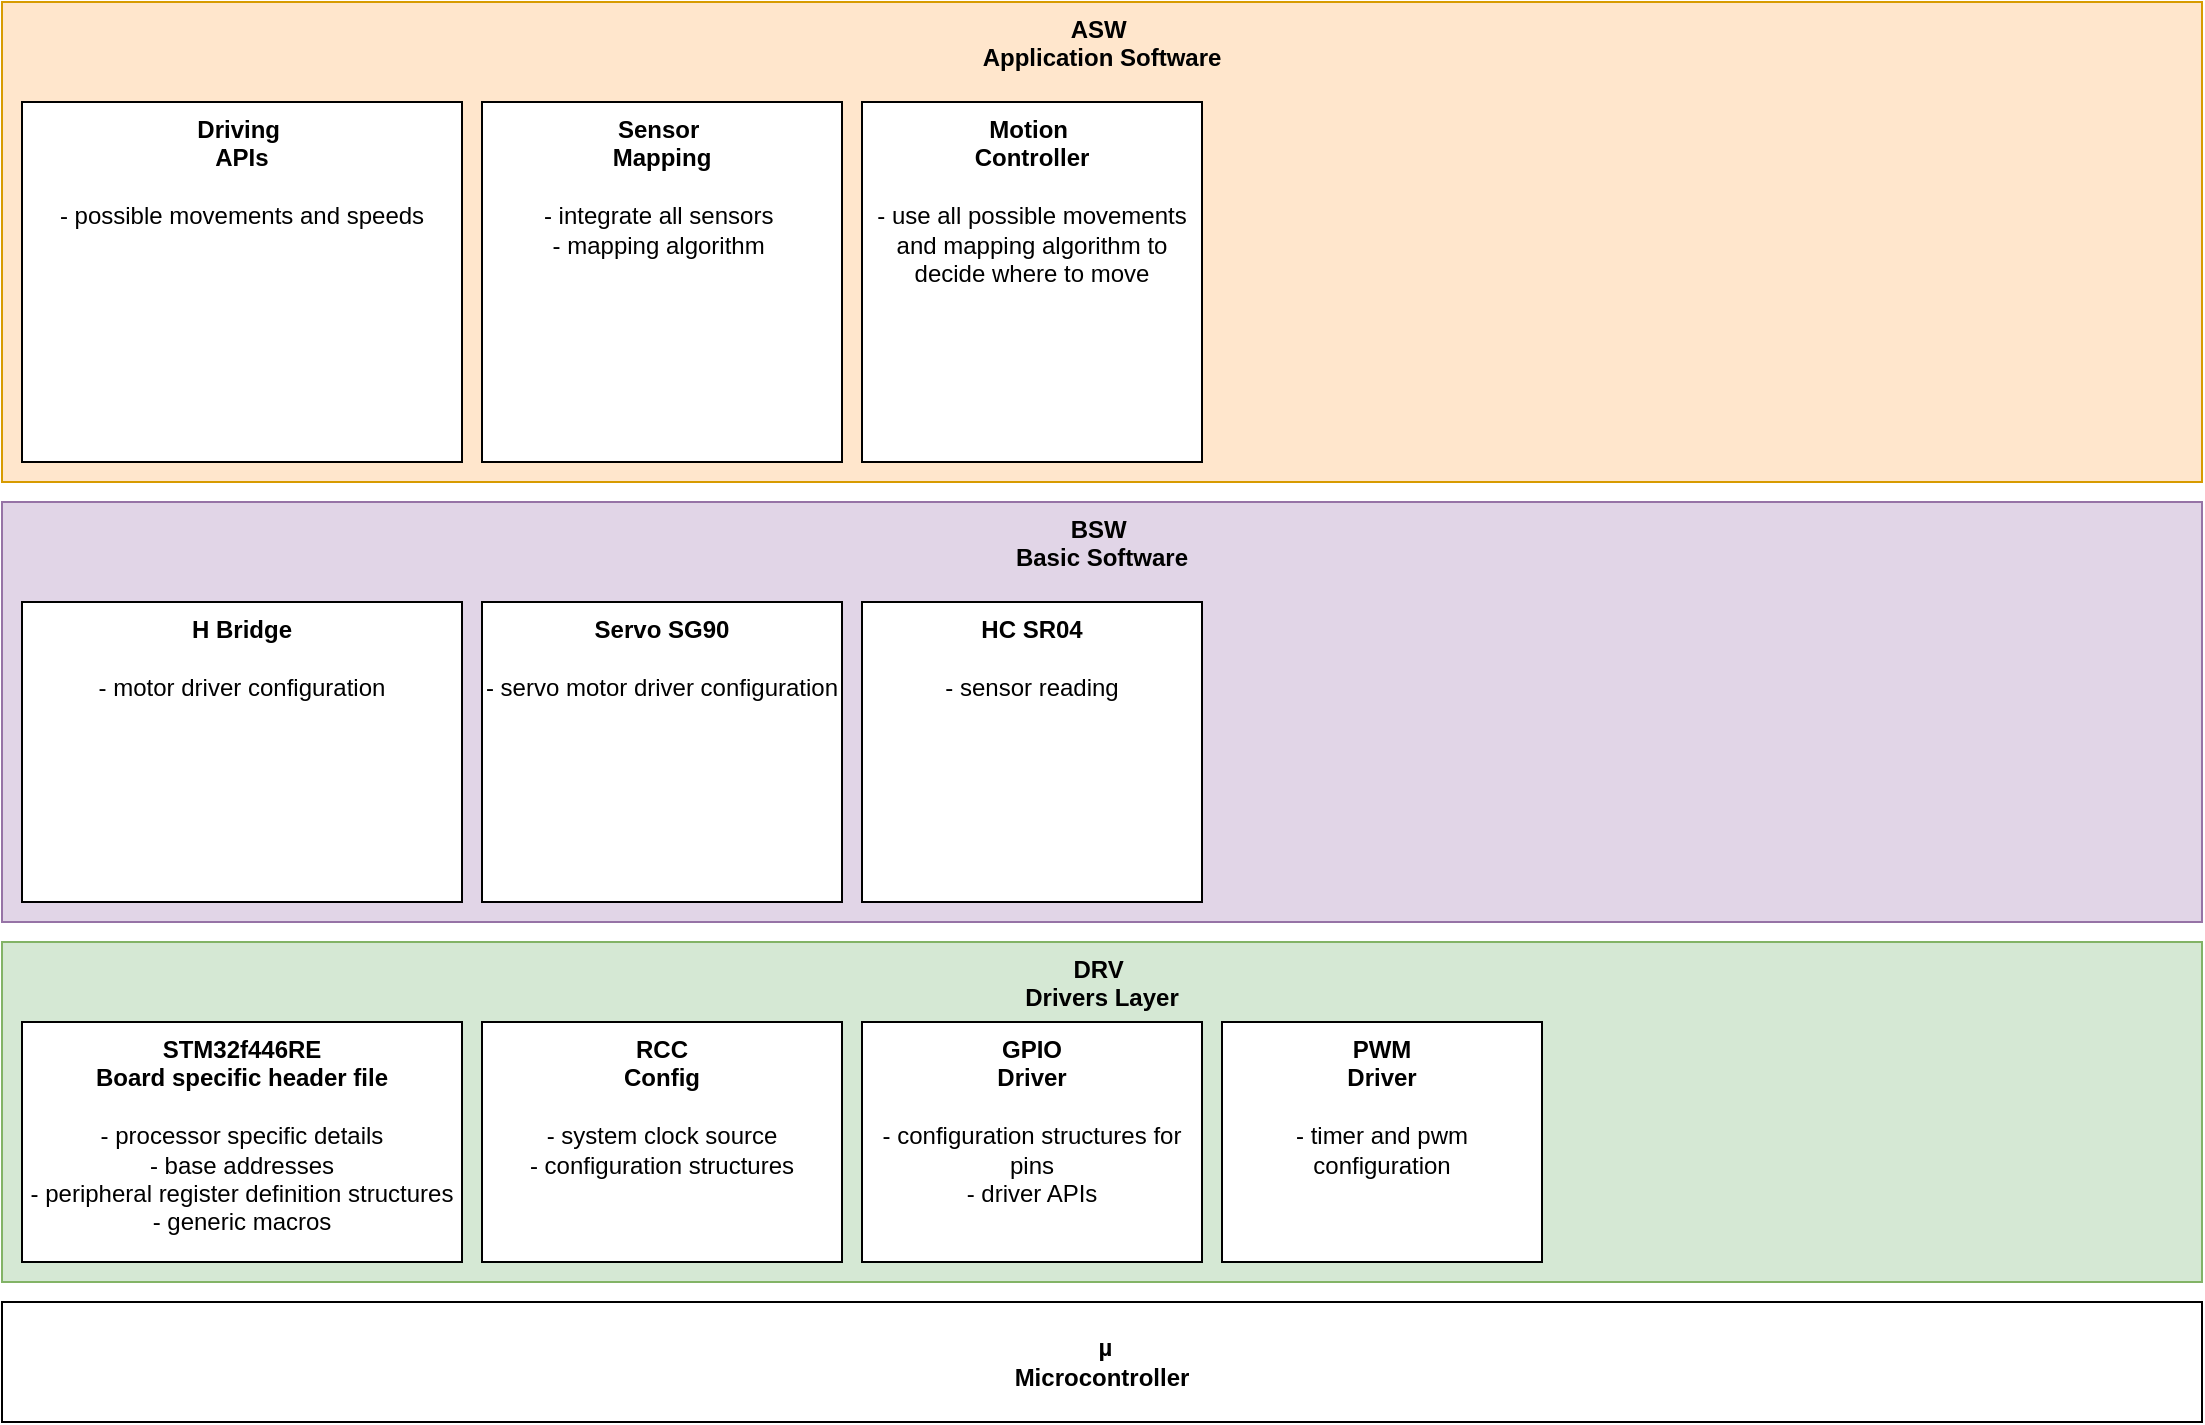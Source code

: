 <mxfile version="24.4.13" type="device" pages="3">
  <diagram name="Layers" id="9f46799a-70d6-7492-0946-bef42562c5a5">
    <mxGraphModel dx="1434" dy="746" grid="1" gridSize="10" guides="1" tooltips="1" connect="1" arrows="1" fold="1" page="1" pageScale="1" pageWidth="1100" pageHeight="850" background="none" math="0" shadow="0">
      <root>
        <mxCell id="0" />
        <mxCell id="1" parent="0" />
        <mxCell id="WN5MQBMDulGKWuoHuriL-1" value="&lt;b&gt;&amp;nbsp;µ&lt;br&gt;Microcontroller&lt;/b&gt;" style="rounded=0;whiteSpace=wrap;html=1;" parent="1" vertex="1">
          <mxGeometry y="790" width="1100" height="60" as="geometry" />
        </mxCell>
        <mxCell id="WN5MQBMDulGKWuoHuriL-4" value="&lt;b&gt;BSW&amp;nbsp;&lt;/b&gt;&lt;div&gt;&lt;b&gt;Basic Software&lt;/b&gt;&lt;/div&gt;" style="rounded=0;whiteSpace=wrap;html=1;fillColor=#e1d5e7;strokeColor=#9673a6;verticalAlign=top;" parent="1" vertex="1">
          <mxGeometry y="390" width="1100" height="210" as="geometry" />
        </mxCell>
        <mxCell id="WN5MQBMDulGKWuoHuriL-8" value="&lt;b&gt;ASW&amp;nbsp;&lt;/b&gt;&lt;div&gt;&lt;b&gt;Application Software&lt;/b&gt;&lt;/div&gt;" style="rounded=0;whiteSpace=wrap;html=1;fillColor=#ffe6cc;strokeColor=#d79b00;verticalAlign=top;" parent="1" vertex="1">
          <mxGeometry y="140" width="1100" height="240" as="geometry" />
        </mxCell>
        <UserObject label="&lt;b&gt;DRV&amp;nbsp;&lt;/b&gt;&lt;div&gt;&lt;b&gt;Drivers Layer&lt;/b&gt;&lt;/div&gt;" id="WN5MQBMDulGKWuoHuriL-2">
          <mxCell style="rounded=0;fillColor=#d5e8d4;strokeColor=#82b366;labelPosition=center;verticalLabelPosition=middle;align=center;verticalAlign=top;labelBackgroundColor=none;whiteSpace=wrap;html=1;" parent="1" vertex="1">
            <mxGeometry y="610" width="1100" height="170" as="geometry" />
          </mxCell>
        </UserObject>
        <mxCell id="MaiEa1hWjcTWE9phahz4-1" value="&lt;b&gt;GPIO &lt;br&gt;Driver&lt;/b&gt;&lt;div&gt;&lt;b&gt;&lt;br&gt;&lt;/b&gt;&lt;/div&gt;&lt;div&gt;- configuration structures for pins&lt;/div&gt;&lt;div&gt;- driver APIs&lt;/div&gt;" style="rounded=0;whiteSpace=wrap;html=1;verticalAlign=top;" parent="1" vertex="1">
          <mxGeometry x="430" y="650" width="170" height="120" as="geometry" />
        </mxCell>
        <mxCell id="MaiEa1hWjcTWE9phahz4-2" value="&lt;b&gt;RCC&lt;/b&gt;&lt;div&gt;&lt;b&gt;Config&lt;/b&gt;&lt;/div&gt;&lt;div&gt;&lt;b&gt;&lt;br&gt;&lt;/b&gt;&lt;/div&gt;&lt;div&gt;- system clock source&lt;/div&gt;&lt;div&gt;- configuration structures&lt;/div&gt;" style="rounded=0;whiteSpace=wrap;html=1;verticalAlign=top;" parent="1" vertex="1">
          <mxGeometry x="240" y="650" width="180" height="120" as="geometry" />
        </mxCell>
        <mxCell id="MaiEa1hWjcTWE9phahz4-3" value="&lt;b&gt;STM32f446RE &lt;br&gt;Board specific header file&lt;/b&gt;&lt;div&gt;&lt;b&gt;&lt;br&gt;&lt;/b&gt;&lt;div&gt;- processor specific details&lt;/div&gt;&lt;div&gt;- base addresses&lt;/div&gt;&lt;div&gt;- peripheral register definition structures&lt;/div&gt;&lt;div&gt;- generic macros&lt;/div&gt;&lt;/div&gt;" style="rounded=0;whiteSpace=wrap;html=1;verticalAlign=top;" parent="1" vertex="1">
          <mxGeometry x="10" y="650" width="220" height="120" as="geometry" />
        </mxCell>
        <mxCell id="MaiEa1hWjcTWE9phahz4-4" value="&lt;b&gt;H Bridge&lt;/b&gt;&lt;div&gt;&lt;b&gt;&lt;br&gt;&lt;/b&gt;&lt;/div&gt;&lt;div&gt;- motor driver configuration&lt;/div&gt;" style="rounded=0;whiteSpace=wrap;html=1;verticalAlign=top;" parent="1" vertex="1">
          <mxGeometry x="10" y="440" width="220" height="150" as="geometry" />
        </mxCell>
        <mxCell id="MaiEa1hWjcTWE9phahz4-5" value="&lt;b&gt;HC SR04&lt;/b&gt;&lt;div&gt;&lt;b&gt;&lt;br&gt;&lt;/b&gt;&lt;/div&gt;&lt;div&gt;- sensor reading&lt;/div&gt;" style="rounded=0;whiteSpace=wrap;html=1;verticalAlign=top;" parent="1" vertex="1">
          <mxGeometry x="430" y="440" width="170" height="150" as="geometry" />
        </mxCell>
        <mxCell id="zBuO3BiTxqF9sawM44CD-1" value="&lt;b&gt;PWM&lt;/b&gt;&lt;div&gt;&lt;b&gt;Driver&lt;/b&gt;&lt;/div&gt;&lt;div&gt;&lt;b&gt;&lt;br&gt;&lt;/b&gt;&lt;/div&gt;&lt;div&gt;- timer and pwm configuration&lt;/div&gt;" style="rounded=0;whiteSpace=wrap;html=1;verticalAlign=top;" parent="1" vertex="1">
          <mxGeometry x="610" y="650" width="160" height="120" as="geometry" />
        </mxCell>
        <mxCell id="a-IMrQ7gRq2YyWGtW2x3-1" value="&lt;div&gt;&lt;b&gt;Driving&amp;nbsp;&lt;/b&gt;&lt;/div&gt;&lt;div&gt;&lt;b&gt;APIs&lt;/b&gt;&lt;/div&gt;&lt;div&gt;&lt;b&gt;&lt;br&gt;&lt;/b&gt;&lt;/div&gt;&lt;div&gt;- possible movements and speeds&lt;/div&gt;" style="rounded=0;whiteSpace=wrap;html=1;verticalAlign=top;" parent="1" vertex="1">
          <mxGeometry x="10" y="190" width="220" height="180" as="geometry" />
        </mxCell>
        <mxCell id="a-IMrQ7gRq2YyWGtW2x3-2" value="&lt;b&gt;Sensor&amp;nbsp;&lt;/b&gt;&lt;div&gt;&lt;b&gt;Mapping&lt;/b&gt;&lt;/div&gt;&lt;div&gt;&lt;b&gt;&lt;br&gt;&lt;/b&gt;&lt;/div&gt;&lt;div&gt;- integrate all sensors&amp;nbsp;&lt;/div&gt;&lt;div&gt;- mapping algorithm&amp;nbsp;&lt;/div&gt;" style="rounded=0;whiteSpace=wrap;html=1;verticalAlign=top;" parent="1" vertex="1">
          <mxGeometry x="240" y="190" width="180" height="180" as="geometry" />
        </mxCell>
        <mxCell id="a-IMrQ7gRq2YyWGtW2x3-3" value="&lt;b&gt;Motion&amp;nbsp;&lt;/b&gt;&lt;div&gt;&lt;b&gt;Controller&lt;/b&gt;&lt;/div&gt;&lt;div&gt;&lt;b&gt;&lt;br&gt;&lt;/b&gt;&lt;/div&gt;&lt;div&gt;- use all possible movements and mapping algorithm to decide where to move&lt;/div&gt;" style="rounded=0;whiteSpace=wrap;html=1;verticalAlign=top;" parent="1" vertex="1">
          <mxGeometry x="430" y="190" width="170" height="180" as="geometry" />
        </mxCell>
        <mxCell id="wkVM5qidmTQ8ACAwtAOG-1" value="&lt;b&gt;Servo SG90&lt;/b&gt;&lt;div&gt;&lt;b&gt;&lt;br&gt;&lt;/b&gt;&lt;/div&gt;&lt;div&gt;- servo motor driver configuration&lt;/div&gt;" style="rounded=0;whiteSpace=wrap;html=1;verticalAlign=top;" parent="1" vertex="1">
          <mxGeometry x="240" y="440" width="180" height="150" as="geometry" />
        </mxCell>
      </root>
    </mxGraphModel>
  </diagram>
  <diagram id="C_FHzEb-dXRl69qqiuh0" name="Interactions">
    <mxGraphModel dx="1434" dy="1846" grid="1" gridSize="10" guides="1" tooltips="1" connect="1" arrows="1" fold="1" page="1" pageScale="1" pageWidth="850" pageHeight="1100" math="0" shadow="0">
      <root>
        <mxCell id="0" />
        <mxCell id="1" parent="0" />
        <mxCell id="bQyWpGzspWKE9kRidEea-1" value="&lt;b&gt;&amp;nbsp;µ&lt;br&gt;Microcontroller&lt;/b&gt;" style="rounded=0;whiteSpace=wrap;html=1;" parent="1" vertex="1">
          <mxGeometry x="10" y="1020" width="820" height="60" as="geometry" />
        </mxCell>
        <mxCell id="bQyWpGzspWKE9kRidEea-5" value="&lt;b&gt;GPIO &lt;br&gt;Driver&lt;/b&gt;&lt;div&gt;&lt;b&gt;&lt;br&gt;&lt;/b&gt;&lt;/div&gt;&lt;div&gt;- configuration structures for pins&lt;/div&gt;&lt;div&gt;- driver APIs&lt;/div&gt;" style="rounded=0;whiteSpace=wrap;html=1;verticalAlign=top;fillColor=#d5e8d4;strokeColor=#82b366;" parent="1" vertex="1">
          <mxGeometry x="430" y="740" width="170" height="120" as="geometry" />
        </mxCell>
        <mxCell id="bQyWpGzspWKE9kRidEea-6" value="&lt;b&gt;RCC&lt;/b&gt;&lt;div&gt;&lt;b&gt;Config&lt;/b&gt;&lt;/div&gt;&lt;div&gt;&lt;b&gt;&lt;br&gt;&lt;/b&gt;&lt;/div&gt;&lt;div&gt;- system clock source&lt;/div&gt;&lt;div&gt;- configuration structures&lt;/div&gt;" style="rounded=0;whiteSpace=wrap;html=1;verticalAlign=top;fillColor=#d5e8d4;strokeColor=#82b366;" parent="1" vertex="1">
          <mxGeometry x="650" y="740" width="180" height="120" as="geometry" />
        </mxCell>
        <mxCell id="bQyWpGzspWKE9kRidEea-44" style="edgeStyle=orthogonalEdgeStyle;rounded=0;orthogonalLoop=1;jettySize=auto;html=1;entryX=0.5;entryY=1;entryDx=0;entryDy=0;" parent="1" source="bQyWpGzspWKE9kRidEea-7" target="bQyWpGzspWKE9kRidEea-6" edge="1">
          <mxGeometry relative="1" as="geometry" />
        </mxCell>
        <mxCell id="bQyWpGzspWKE9kRidEea-45" style="edgeStyle=orthogonalEdgeStyle;rounded=0;orthogonalLoop=1;jettySize=auto;html=1;exitX=0.5;exitY=0;exitDx=0;exitDy=0;entryX=0.5;entryY=1;entryDx=0;entryDy=0;" parent="1" source="bQyWpGzspWKE9kRidEea-7" target="bQyWpGzspWKE9kRidEea-5" edge="1">
          <mxGeometry relative="1" as="geometry" />
        </mxCell>
        <mxCell id="bQyWpGzspWKE9kRidEea-7" value="&lt;b&gt;STM32f446RE &lt;br&gt;Board specific header file&lt;/b&gt;&lt;div&gt;&lt;b&gt;&lt;br&gt;&lt;/b&gt;&lt;div&gt;- processor specific details&lt;/div&gt;&lt;div&gt;- base addresses&lt;/div&gt;&lt;div&gt;- peripheral register definition structures&lt;/div&gt;&lt;div&gt;- generic macros&lt;/div&gt;&lt;/div&gt;" style="rounded=0;whiteSpace=wrap;html=1;verticalAlign=top;fillColor=#d5e8d4;strokeColor=#82b366;" parent="1" vertex="1">
          <mxGeometry x="405" y="880" width="220" height="120" as="geometry" />
        </mxCell>
        <mxCell id="bQyWpGzspWKE9kRidEea-35" style="edgeStyle=orthogonalEdgeStyle;rounded=0;orthogonalLoop=1;jettySize=auto;html=1;exitX=0.25;exitY=1;exitDx=0;exitDy=0;entryX=0;entryY=0.5;entryDx=0;entryDy=0;" parent="1" source="bQyWpGzspWKE9kRidEea-8" target="bQyWpGzspWKE9kRidEea-10" edge="1">
          <mxGeometry relative="1" as="geometry">
            <Array as="points">
              <mxPoint x="65" y="800" />
            </Array>
          </mxGeometry>
        </mxCell>
        <mxCell id="bQyWpGzspWKE9kRidEea-8" value="&lt;b&gt;H Bridge&lt;/b&gt;&lt;div&gt;&lt;b&gt;&lt;br&gt;&lt;/b&gt;&lt;/div&gt;&lt;div&gt;- motor driver configuration&lt;/div&gt;" style="rounded=0;whiteSpace=wrap;html=1;verticalAlign=top;fillColor=#e1d5e7;strokeColor=#9673a6;" parent="1" vertex="1">
          <mxGeometry x="10" y="440" width="220" height="150" as="geometry" />
        </mxCell>
        <mxCell id="bQyWpGzspWKE9kRidEea-25" style="edgeStyle=orthogonalEdgeStyle;rounded=0;orthogonalLoop=1;jettySize=auto;html=1;entryX=0.75;entryY=1;entryDx=0;entryDy=0;" parent="1" source="bQyWpGzspWKE9kRidEea-9" target="bQyWpGzspWKE9kRidEea-12" edge="1">
          <mxGeometry relative="1" as="geometry">
            <Array as="points">
              <mxPoint x="515" y="300" />
              <mxPoint x="375" y="300" />
            </Array>
          </mxGeometry>
        </mxCell>
        <mxCell id="bQyWpGzspWKE9kRidEea-9" value="&lt;b&gt;HC SR04&lt;/b&gt;&lt;div&gt;&lt;b&gt;&lt;br&gt;&lt;/b&gt;&lt;/div&gt;&lt;div&gt;- sensor reading&lt;/div&gt;" style="rounded=0;whiteSpace=wrap;html=1;verticalAlign=top;fillColor=#e1d5e7;strokeColor=#9673a6;" parent="1" vertex="1">
          <mxGeometry x="430" y="440" width="170" height="150" as="geometry" />
        </mxCell>
        <mxCell id="bQyWpGzspWKE9kRidEea-10" value="&lt;b&gt;PWM&lt;/b&gt;&lt;div&gt;&lt;b&gt;Driver&lt;/b&gt;&lt;/div&gt;&lt;div&gt;&lt;b&gt;&lt;br&gt;&lt;/b&gt;&lt;/div&gt;&lt;div&gt;- timer and pwm configuration&lt;/div&gt;" style="rounded=0;whiteSpace=wrap;html=1;verticalAlign=top;fillColor=#d5e8d4;strokeColor=#82b366;" parent="1" vertex="1">
          <mxGeometry x="140" y="740" width="160" height="120" as="geometry" />
        </mxCell>
        <mxCell id="bQyWpGzspWKE9kRidEea-21" style="edgeStyle=orthogonalEdgeStyle;rounded=0;orthogonalLoop=1;jettySize=auto;html=1;entryX=0.5;entryY=0;entryDx=0;entryDy=0;" parent="1" source="bQyWpGzspWKE9kRidEea-11" target="bQyWpGzspWKE9kRidEea-8" edge="1">
          <mxGeometry relative="1" as="geometry" />
        </mxCell>
        <mxCell id="bQyWpGzspWKE9kRidEea-22" style="edgeStyle=orthogonalEdgeStyle;rounded=0;orthogonalLoop=1;jettySize=auto;html=1;entryX=0.5;entryY=0;entryDx=0;entryDy=0;" parent="1" source="bQyWpGzspWKE9kRidEea-11" target="bQyWpGzspWKE9kRidEea-14" edge="1">
          <mxGeometry relative="1" as="geometry">
            <Array as="points">
              <mxPoint x="120" y="310" />
              <mxPoint x="330" y="310" />
            </Array>
          </mxGeometry>
        </mxCell>
        <mxCell id="bQyWpGzspWKE9kRidEea-11" value="&lt;div&gt;&lt;b&gt;Driving&amp;nbsp;&lt;/b&gt;&lt;/div&gt;&lt;div&gt;&lt;b&gt;APIs&lt;/b&gt;&lt;/div&gt;&lt;div&gt;&lt;b&gt;&lt;br&gt;&lt;/b&gt;&lt;/div&gt;&lt;div&gt;- possible movements and speeds&lt;/div&gt;" style="rounded=0;whiteSpace=wrap;html=1;verticalAlign=top;fillColor=#ffe6cc;strokeColor=#d79b00;" parent="1" vertex="1">
          <mxGeometry x="10" y="90" width="220" height="180" as="geometry" />
        </mxCell>
        <mxCell id="bQyWpGzspWKE9kRidEea-16" value="" style="edgeStyle=orthogonalEdgeStyle;rounded=0;orthogonalLoop=1;jettySize=auto;html=1;entryX=0;entryY=0.5;entryDx=0;entryDy=0;" parent="1" source="bQyWpGzspWKE9kRidEea-12" target="bQyWpGzspWKE9kRidEea-13" edge="1">
          <mxGeometry relative="1" as="geometry">
            <mxPoint x="530" y="180" as="targetPoint" />
          </mxGeometry>
        </mxCell>
        <mxCell id="bQyWpGzspWKE9kRidEea-12" value="&lt;b&gt;Sensor&amp;nbsp;&lt;/b&gt;&lt;div&gt;&lt;b&gt;Mapping&lt;/b&gt;&lt;/div&gt;&lt;div&gt;&lt;b&gt;&lt;br&gt;&lt;/b&gt;&lt;/div&gt;&lt;div&gt;- integrate all sensors&amp;nbsp;&lt;/div&gt;&lt;div&gt;- mapping algorithm&amp;nbsp;&lt;/div&gt;" style="rounded=0;whiteSpace=wrap;html=1;verticalAlign=top;fillColor=#ffe6cc;strokeColor=#d79b00;" parent="1" vertex="1">
          <mxGeometry x="240" y="90" width="180" height="180" as="geometry" />
        </mxCell>
        <mxCell id="bQyWpGzspWKE9kRidEea-18" style="edgeStyle=orthogonalEdgeStyle;rounded=0;orthogonalLoop=1;jettySize=auto;html=1;entryX=0.5;entryY=0;entryDx=0;entryDy=0;" parent="1" source="bQyWpGzspWKE9kRidEea-13" target="bQyWpGzspWKE9kRidEea-11" edge="1">
          <mxGeometry relative="1" as="geometry">
            <Array as="points">
              <mxPoint x="665" y="10" />
              <mxPoint x="120" y="10" />
            </Array>
          </mxGeometry>
        </mxCell>
        <mxCell id="bQyWpGzspWKE9kRidEea-23" style="edgeStyle=orthogonalEdgeStyle;rounded=0;orthogonalLoop=1;jettySize=auto;html=1;exitX=0;exitY=0.75;exitDx=0;exitDy=0;entryX=1;entryY=0.75;entryDx=0;entryDy=0;" parent="1" source="bQyWpGzspWKE9kRidEea-13" target="bQyWpGzspWKE9kRidEea-12" edge="1">
          <mxGeometry relative="1" as="geometry" />
        </mxCell>
        <mxCell id="bQyWpGzspWKE9kRidEea-13" value="&lt;b&gt;Motion&amp;nbsp;&lt;/b&gt;&lt;div&gt;&lt;b&gt;Controller&lt;/b&gt;&lt;/div&gt;&lt;div&gt;&lt;b&gt;&lt;br&gt;&lt;/b&gt;&lt;/div&gt;&lt;div&gt;- use all possible movements and mapping algorithm to decide where to move&lt;/div&gt;" style="rounded=0;whiteSpace=wrap;html=1;verticalAlign=top;fillColor=#ffe6cc;strokeColor=#d79b00;" parent="1" vertex="1">
          <mxGeometry x="580" y="90" width="170" height="180" as="geometry" />
        </mxCell>
        <mxCell id="bQyWpGzspWKE9kRidEea-14" value="&lt;b&gt;Servo SG90&lt;/b&gt;&lt;div&gt;&lt;b&gt;&lt;br&gt;&lt;/b&gt;&lt;/div&gt;&lt;div&gt;- servo motor driver configuration&lt;/div&gt;" style="rounded=0;whiteSpace=wrap;html=1;verticalAlign=top;fillColor=#e1d5e7;strokeColor=#9673a6;" parent="1" vertex="1">
          <mxGeometry x="240" y="440" width="180" height="150" as="geometry" />
        </mxCell>
        <mxCell id="bQyWpGzspWKE9kRidEea-17" value="Obstacles and clear roads&amp;nbsp;" style="text;html=1;align=center;verticalAlign=middle;whiteSpace=wrap;rounded=0;" parent="1" vertex="1">
          <mxGeometry x="420" y="150" width="160" height="30" as="geometry" />
        </mxCell>
        <mxCell id="bQyWpGzspWKE9kRidEea-19" value="Moving direction, speed" style="text;html=1;align=center;verticalAlign=middle;whiteSpace=wrap;rounded=0;" parent="1" vertex="1">
          <mxGeometry x="240" y="-20" width="300" height="30" as="geometry" />
        </mxCell>
        <mxCell id="bQyWpGzspWKE9kRidEea-24" value="position updates" style="text;html=1;align=center;verticalAlign=middle;whiteSpace=wrap;rounded=0;" parent="1" vertex="1">
          <mxGeometry x="425" y="225" width="160" height="30" as="geometry" />
        </mxCell>
        <mxCell id="bQyWpGzspWKE9kRidEea-26" value="sensors readings" style="text;html=1;align=center;verticalAlign=middle;whiteSpace=wrap;rounded=0;" parent="1" vertex="1">
          <mxGeometry x="360" y="300" width="160" height="30" as="geometry" />
        </mxCell>
        <mxCell id="bQyWpGzspWKE9kRidEea-31" value="direction, angle" style="text;html=1;align=center;verticalAlign=middle;whiteSpace=wrap;rounded=0;" parent="1" vertex="1">
          <mxGeometry x="70" y="280" width="300" height="30" as="geometry" />
        </mxCell>
        <mxCell id="bQyWpGzspWKE9kRidEea-34" value="period, frequency, duty cycle" style="text;html=1;align=center;verticalAlign=middle;whiteSpace=wrap;rounded=0;rotation=-90;" parent="1" vertex="1">
          <mxGeometry x="-94" y="690" width="300" height="30" as="geometry" />
        </mxCell>
        <mxCell id="bQyWpGzspWKE9kRidEea-39" value="" style="endArrow=classic;startArrow=classic;html=1;rounded=0;entryX=0.5;entryY=1;entryDx=0;entryDy=0;exitX=0.5;exitY=0;exitDx=0;exitDy=0;" parent="1" source="bQyWpGzspWKE9kRidEea-5" target="bQyWpGzspWKE9kRidEea-9" edge="1">
          <mxGeometry width="50" height="50" relative="1" as="geometry">
            <mxPoint x="390" y="690" as="sourcePoint" />
            <mxPoint x="440" y="640" as="targetPoint" />
          </mxGeometry>
        </mxCell>
        <mxCell id="bQyWpGzspWKE9kRidEea-41" value="" style="endArrow=classic;startArrow=classic;html=1;rounded=0;entryX=0;entryY=0.5;entryDx=0;entryDy=0;exitX=1;exitY=0.5;exitDx=0;exitDy=0;" parent="1" source="bQyWpGzspWKE9kRidEea-5" target="bQyWpGzspWKE9kRidEea-6" edge="1">
          <mxGeometry width="50" height="50" relative="1" as="geometry">
            <mxPoint x="490" y="740" as="sourcePoint" />
            <mxPoint x="540" y="690" as="targetPoint" />
          </mxGeometry>
        </mxCell>
        <mxCell id="bQyWpGzspWKE9kRidEea-43" style="edgeStyle=orthogonalEdgeStyle;rounded=0;orthogonalLoop=1;jettySize=auto;html=1;entryX=0.5;entryY=1;entryDx=0;entryDy=0;" parent="1" source="bQyWpGzspWKE9kRidEea-7" target="bQyWpGzspWKE9kRidEea-10" edge="1">
          <mxGeometry relative="1" as="geometry" />
        </mxCell>
        <mxCell id="bQyWpGzspWKE9kRidEea-47" value="" style="endArrow=classic;startArrow=classic;html=1;rounded=0;entryX=0.5;entryY=1;entryDx=0;entryDy=0;exitX=0.616;exitY=0;exitDx=0;exitDy=0;exitPerimeter=0;" parent="1" source="bQyWpGzspWKE9kRidEea-1" target="bQyWpGzspWKE9kRidEea-7" edge="1">
          <mxGeometry width="50" height="50" relative="1" as="geometry">
            <mxPoint x="490" y="970" as="sourcePoint" />
            <mxPoint x="540" y="920" as="targetPoint" />
          </mxGeometry>
        </mxCell>
        <mxCell id="bQyWpGzspWKE9kRidEea-51" value="" style="endArrow=classic;startArrow=classic;html=1;rounded=0;exitX=0.5;exitY=1;exitDx=0;exitDy=0;" parent="1" source="bQyWpGzspWKE9kRidEea-8" edge="1">
          <mxGeometry width="50" height="50" relative="1" as="geometry">
            <mxPoint x="550" y="600" as="sourcePoint" />
            <mxPoint x="430" y="760" as="targetPoint" />
            <Array as="points">
              <mxPoint x="120" y="660" />
              <mxPoint x="320" y="660" />
              <mxPoint x="320" y="760" />
            </Array>
          </mxGeometry>
        </mxCell>
        <mxCell id="bQyWpGzspWKE9kRidEea-52" value="pin configuration" style="text;html=1;align=center;verticalAlign=middle;whiteSpace=wrap;rounded=0;" parent="1" vertex="1">
          <mxGeometry x="20" y="635" width="300" height="30" as="geometry" />
        </mxCell>
        <mxCell id="bQyWpGzspWKE9kRidEea-53" value="pin configuration" style="text;html=1;align=center;verticalAlign=middle;whiteSpace=wrap;rounded=0;rotation=-90;" parent="1" vertex="1">
          <mxGeometry x="375" y="647" width="300" height="30" as="geometry" />
        </mxCell>
        <mxCell id="bQyWpGzspWKE9kRidEea-54" value="" style="endArrow=classic;startArrow=classic;html=1;rounded=0;exitX=0.75;exitY=1;exitDx=0;exitDy=0;entryX=0.289;entryY=-0.017;entryDx=0;entryDy=0;entryPerimeter=0;" parent="1" source="bQyWpGzspWKE9kRidEea-14" target="bQyWpGzspWKE9kRidEea-5" edge="1">
          <mxGeometry width="50" height="50" relative="1" as="geometry">
            <mxPoint x="550" y="600" as="sourcePoint" />
            <mxPoint x="460" y="740" as="targetPoint" />
            <Array as="points">
              <mxPoint x="375" y="640" />
              <mxPoint x="480" y="640" />
            </Array>
          </mxGeometry>
        </mxCell>
        <mxCell id="bQyWpGzspWKE9kRidEea-55" value="pin configuration" style="text;html=1;align=center;verticalAlign=middle;whiteSpace=wrap;rounded=0;" parent="1" vertex="1">
          <mxGeometry x="275" y="617" width="300" height="30" as="geometry" />
        </mxCell>
        <mxCell id="bQyWpGzspWKE9kRidEea-56" value="" style="endArrow=classic;startArrow=classic;html=1;rounded=0;entryX=1;entryY=0.5;entryDx=0;entryDy=0;exitX=0;exitY=0.5;exitDx=0;exitDy=0;" parent="1" source="bQyWpGzspWKE9kRidEea-5" target="bQyWpGzspWKE9kRidEea-10" edge="1">
          <mxGeometry width="50" height="50" relative="1" as="geometry">
            <mxPoint x="550" y="600" as="sourcePoint" />
            <mxPoint x="600" y="550" as="targetPoint" />
          </mxGeometry>
        </mxCell>
        <mxCell id="bQyWpGzspWKE9kRidEea-57" value="pin configuration" style="text;html=1;align=center;verticalAlign=middle;whiteSpace=wrap;rounded=0;" parent="1" vertex="1">
          <mxGeometry x="217" y="792" width="300" height="30" as="geometry" />
        </mxCell>
        <mxCell id="JhBqDukEGx0WM8OrbGzM-1" value="direction, speed" style="text;html=1;align=center;verticalAlign=middle;whiteSpace=wrap;rounded=0;rotation=-90;" parent="1" vertex="1">
          <mxGeometry x="-40" y="340" width="300" height="30" as="geometry" />
        </mxCell>
        <mxCell id="JhBqDukEGx0WM8OrbGzM-2" style="edgeStyle=orthogonalEdgeStyle;rounded=0;orthogonalLoop=1;jettySize=auto;html=1;entryX=1;entryY=0.358;entryDx=0;entryDy=0;entryPerimeter=0;" parent="1" source="bQyWpGzspWKE9kRidEea-14" target="bQyWpGzspWKE9kRidEea-10" edge="1">
          <mxGeometry relative="1" as="geometry" />
        </mxCell>
        <mxCell id="M5rpABA7w1dHyp91L7e_-1" value="period, frequency, duty cycle" style="text;html=1;align=center;verticalAlign=middle;whiteSpace=wrap;rounded=0;rotation=-90;" parent="1" vertex="1">
          <mxGeometry x="189" y="661" width="300" height="30" as="geometry" />
        </mxCell>
      </root>
    </mxGraphModel>
  </diagram>
  <diagram id="H8i2yRGWHmaviaE664-i" name="System ">
    <mxGraphModel dx="1434" dy="746" grid="1" gridSize="10" guides="1" tooltips="1" connect="1" arrows="1" fold="1" page="1" pageScale="1" pageWidth="850" pageHeight="1100" math="0" shadow="0">
      <root>
        <mxCell id="0" />
        <mxCell id="1" parent="0" />
        <mxCell id="gvdAtMeaizBIVgEbx-9z-1" value="" style="rounded=0;whiteSpace=wrap;html=1;" parent="1" vertex="1">
          <mxGeometry x="200" y="40" width="440" height="560" as="geometry" />
        </mxCell>
        <mxCell id="gvdAtMeaizBIVgEbx-9z-2" value="SG90&amp;nbsp;&lt;div&gt;Servo&lt;/div&gt;" style="rounded=1;whiteSpace=wrap;html=1;fillColor=#1ba1e2;strokeColor=#006EAF;fontColor=#ffffff;" parent="1" vertex="1">
          <mxGeometry x="350" y="470" width="120" height="60" as="geometry" />
        </mxCell>
        <mxCell id="gvdAtMeaizBIVgEbx-9z-3" value="HCSR04&amp;nbsp;&lt;div&gt;Sensor&lt;/div&gt;" style="rounded=1;whiteSpace=wrap;html=1;fillColor=#b0e3e6;strokeColor=#0e8088;" parent="1" vertex="1">
          <mxGeometry x="350" y="540" width="120" height="60" as="geometry" />
        </mxCell>
        <mxCell id="gvdAtMeaizBIVgEbx-9z-10" style="edgeStyle=orthogonalEdgeStyle;rounded=0;orthogonalLoop=1;jettySize=auto;html=1;" parent="1" source="gvdAtMeaizBIVgEbx-9z-5" target="gvdAtMeaizBIVgEbx-9z-7" edge="1">
          <mxGeometry relative="1" as="geometry" />
        </mxCell>
        <mxCell id="gvdAtMeaizBIVgEbx-9z-11" style="edgeStyle=orthogonalEdgeStyle;rounded=0;orthogonalLoop=1;jettySize=auto;html=1;" parent="1" source="gvdAtMeaizBIVgEbx-9z-5" target="gvdAtMeaizBIVgEbx-9z-8" edge="1">
          <mxGeometry relative="1" as="geometry" />
        </mxCell>
        <mxCell id="gvdAtMeaizBIVgEbx-9z-5" value="&amp;nbsp;L298N&amp;nbsp;&lt;div&gt;H Bridge&lt;br&gt;&lt;/div&gt;" style="whiteSpace=wrap;html=1;aspect=fixed;fillColor=#f8cecc;strokeColor=#b85450;" parent="1" vertex="1">
          <mxGeometry x="240" y="180" width="80" height="80" as="geometry" />
        </mxCell>
        <mxCell id="gvdAtMeaizBIVgEbx-9z-12" style="edgeStyle=orthogonalEdgeStyle;rounded=0;orthogonalLoop=1;jettySize=auto;html=1;exitX=0;exitY=0.5;exitDx=0;exitDy=0;entryX=0.5;entryY=1;entryDx=0;entryDy=0;" parent="1" source="gvdAtMeaizBIVgEbx-9z-6" target="gvdAtMeaizBIVgEbx-9z-5" edge="1">
          <mxGeometry relative="1" as="geometry" />
        </mxCell>
        <mxCell id="gvdAtMeaizBIVgEbx-9z-15" style="edgeStyle=orthogonalEdgeStyle;rounded=0;orthogonalLoop=1;jettySize=auto;html=1;" parent="1" source="gvdAtMeaizBIVgEbx-9z-6" target="gvdAtMeaizBIVgEbx-9z-2" edge="1">
          <mxGeometry relative="1" as="geometry" />
        </mxCell>
        <mxCell id="gvdAtMeaizBIVgEbx-9z-6" value="STM32 Nucleo F446RE" style="whiteSpace=wrap;html=1;aspect=fixed;fillColor=#dae8fc;strokeColor=#6c8ebf;" parent="1" vertex="1">
          <mxGeometry x="400" y="230" width="160" height="160" as="geometry" />
        </mxCell>
        <mxCell id="gvdAtMeaizBIVgEbx-9z-7" value="DC Gearbox&amp;nbsp;&lt;div&gt;Motor&lt;/div&gt;" style="rounded=1;whiteSpace=wrap;html=1;fillColor=#fff2cc;strokeColor=#d6b656;" parent="1" vertex="1">
          <mxGeometry x="210" y="80" width="120" height="60" as="geometry" />
        </mxCell>
        <mxCell id="gvdAtMeaizBIVgEbx-9z-8" value="DC Gearbox&amp;nbsp;&lt;div&gt;Motor&lt;/div&gt;" style="rounded=1;whiteSpace=wrap;html=1;fillColor=#fff2cc;strokeColor=#d6b656;" parent="1" vertex="1">
          <mxGeometry x="510" y="80" width="120" height="60" as="geometry" />
        </mxCell>
        <mxCell id="gvdAtMeaizBIVgEbx-9z-16" style="edgeStyle=orthogonalEdgeStyle;rounded=0;orthogonalLoop=1;jettySize=auto;html=1;entryX=0;entryY=0.5;entryDx=0;entryDy=0;" parent="1" source="gvdAtMeaizBIVgEbx-9z-9" target="gvdAtMeaizBIVgEbx-9z-5" edge="1">
          <mxGeometry relative="1" as="geometry">
            <Array as="points">
              <mxPoint x="220" y="395" />
              <mxPoint x="220" y="220" />
            </Array>
          </mxGeometry>
        </mxCell>
        <mxCell id="gvdAtMeaizBIVgEbx-9z-17" style="edgeStyle=orthogonalEdgeStyle;rounded=0;orthogonalLoop=1;jettySize=auto;html=1;entryX=0;entryY=0.75;entryDx=0;entryDy=0;" parent="1" source="gvdAtMeaizBIVgEbx-9z-9" target="gvdAtMeaizBIVgEbx-9z-6" edge="1">
          <mxGeometry relative="1" as="geometry" />
        </mxCell>
        <mxCell id="n3lPhDCJK1Ij4aZgruha-2" style="edgeStyle=orthogonalEdgeStyle;rounded=0;orthogonalLoop=1;jettySize=auto;html=1;entryX=0;entryY=0.5;entryDx=0;entryDy=0;" edge="1" parent="1" source="gvdAtMeaizBIVgEbx-9z-9" target="gvdAtMeaizBIVgEbx-9z-2">
          <mxGeometry relative="1" as="geometry">
            <Array as="points">
              <mxPoint x="280" y="500" />
            </Array>
          </mxGeometry>
        </mxCell>
        <mxCell id="gvdAtMeaizBIVgEbx-9z-9" value="2 x 3.7 V Battery" style="shape=cylinder3;whiteSpace=wrap;html=1;boundedLbl=1;backgroundOutline=1;size=15;fillColor=#d5e8d4;strokeColor=#82b366;" parent="1" vertex="1">
          <mxGeometry x="240" y="340" width="90" height="110" as="geometry" />
        </mxCell>
        <mxCell id="gvdAtMeaizBIVgEbx-9z-13" value="PWM" style="text;html=1;align=center;verticalAlign=middle;whiteSpace=wrap;rounded=0;" parent="1" vertex="1">
          <mxGeometry x="310" y="284" width="60" height="30" as="geometry" />
        </mxCell>
        <mxCell id="gvdAtMeaizBIVgEbx-9z-14" value="PWM" style="text;html=1;align=center;verticalAlign=middle;whiteSpace=wrap;rounded=0;" parent="1" vertex="1">
          <mxGeometry x="420" y="407" width="60" height="30" as="geometry" />
        </mxCell>
        <mxCell id="gvdAtMeaizBIVgEbx-9z-19" value="Signal" style="text;html=1;align=center;verticalAlign=middle;whiteSpace=wrap;rounded=0;" parent="1" vertex="1">
          <mxGeometry x="540" y="440" width="60" height="30" as="geometry" />
        </mxCell>
        <mxCell id="gvdAtMeaizBIVgEbx-9z-20" value="" style="endArrow=classic;startArrow=classic;html=1;rounded=0;entryX=1.006;entryY=0.556;entryDx=0;entryDy=0;entryPerimeter=0;" parent="1" target="gvdAtMeaizBIVgEbx-9z-6" edge="1">
          <mxGeometry width="50" height="50" relative="1" as="geometry">
            <mxPoint x="470" y="570" as="sourcePoint" />
            <mxPoint x="520" y="520" as="targetPoint" />
            <Array as="points">
              <mxPoint x="590" y="570" />
              <mxPoint x="590" y="319" />
            </Array>
          </mxGeometry>
        </mxCell>
      </root>
    </mxGraphModel>
  </diagram>
</mxfile>
